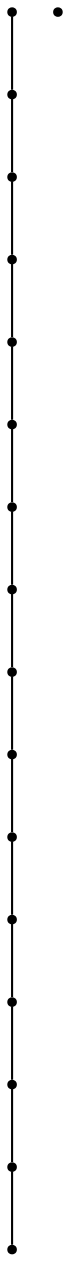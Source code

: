 graph {
  node [shape=point,comment="{\"directed\":false,\"doi\":\"10.1007/978-3-540-31843-9_25\",\"figure\":\"5\"}"]

  v0 [pos="1410.262331940407,1515.7353064593144"]
  v1 [pos="1378.7564816497093,1516.2352861142622"]
  v2 [pos="1346.7504950944767,1516.2352861142622"]
  v3 [pos="1314.2444358648254,1516.2352861142622"]
  v4 [pos="1282.2385128997093,1516.2352861142622"]
  v5 [pos="1249.2323809956397,1516.7353293474978"]
  v6 [pos="1215.726144622093,1517.2353090024458"]
  v7 [pos="1181.7198037790697,1517.2353090024458"]
  v8 [pos="1146.713285792151,1517.7353204465376"]
  v9 [pos="1110.706590661337,1519.2352912005254"]
  v10 [pos="1073.199613917151,1520.7352937436567"]
  v11 [pos="1034.1923873546511,1523.7352988299197"]
  v12 [pos="992.1845657703489,1528.7352861142622"]
  v13 [pos="1298.7416106468022,1895.7352937436567"]
  v14 [pos="947.67626953125,1540.735306459314"]
  v15 [pos="897.1668786337209,1901.2353242612348"]
  v16 [pos="879.163546965843,1901.2353242612348"]

  v1 -- v0 [id="-2",pos="1378.7564816497093,1516.2352861142622 1389.2596953824575,1516.0880273279092 1399.7623072564415,1516.056509724326 1410.262331940407,1515.7353064593144"]
  v2 -- v1 [id="-3",pos="1346.7504950944767,1516.2352861142622 1357.4195456981342,1516.1626577114064 1368.0883287518309,1516.1411824763204 1378.7564816497093,1516.2352861142622"]
  v3 -- v2 [id="-4",pos="1314.2444358648254,1516.2352861142622 1325.0798174171364,1516.2343404962203 1335.9152958366913,1516.2092112983332 1346.7504950944767,1516.2352861142622"]
  v4 -- v3 [id="-5",pos="1282.2385128997093,1516.2352861142622 1292.9071737758059,1516.3441361676737 1303.5757594271486,1516.301939126907 1314.2444358648254,1516.2352861142622"]
  v5 -- v4 [id="-6",pos="1249.2323809956397,1516.7353293474978 1260.232809725862,1516.5377181756783 1271.235674996814,1516.461527227172 1282.2385128997093,1516.2352861142622"]
  v6 -- v5 [id="-7",pos="1215.726144622093,1517.2353090024458 1226.878764972353,1516.8670354219291 1238.0543321095322,1516.7400831671243 1249.2323809956397,1516.7353293474978"]
  v7 -- v6 [id="-8",pos="1181.7198037790697,1517.2353090024458 1193.0986685475013,1517.3097241533146 1204.4332006444943,1517.1803363778668 1215.726144622093,1517.2353090024458"]
  v8 -- v7 [id="-9",pos="1146.713285792151,1517.7353204465376 1158.4140714846299,1517.7798169797804 1170.0900375625488,1517.6090376446462 1181.7198037790697,1517.2353090024458"]
  v9 -- v8 [id="-10",pos="1110.706590661337,1519.2352912005254 1122.7086904910802,1518.5676905619175 1134.7238971314368,1518.2574554535754 1146.713285792151,1517.7353204465376"]
  v10 -- v9 [id="-11",pos="1073.199613917151,1520.7352937436567 1085.6753354503928,1520.0146212585742 1098.1841991610606,1519.4412374589326 1110.706590661337,1519.2352912005254"]
  v11 -- v10 [id="-12",pos="1034.1923873546511,1523.7352988299197 1047.140610664854,1522.5545657158532 1060.1519537441288,1521.562671647154 1073.199613917151,1520.7352937436567"]
  v12 -- v11 [id="-13",pos="992.1845657703489,1528.7352861142622 1006.2469149693293,1526.8411020053022 1020.1820804860387,1525.1709336653978 1034.1923873546511,1523.7352988299197"]
  v14 -- v12 [id="-16",pos="947.67626953125,1540.735306459314 992.1845657703489,1528.7352861142622 992.1845657703489,1528.7352861142622 992.1845657703489,1528.7352861142622"]
  v15 -- v14 [id="-17",pos="897.1668786337209,1901.2353242612348 947.67626953125,1540.735306459314 947.67626953125,1540.735306459314 947.67626953125,1540.735306459314"]
  v16 -- v15 [id="-18",pos="879.163546965843,1901.2353242612348 897.1668786337209,1901.2353242612348 897.1668786337209,1901.2353242612348 897.1668786337209,1901.2353242612348"]
}